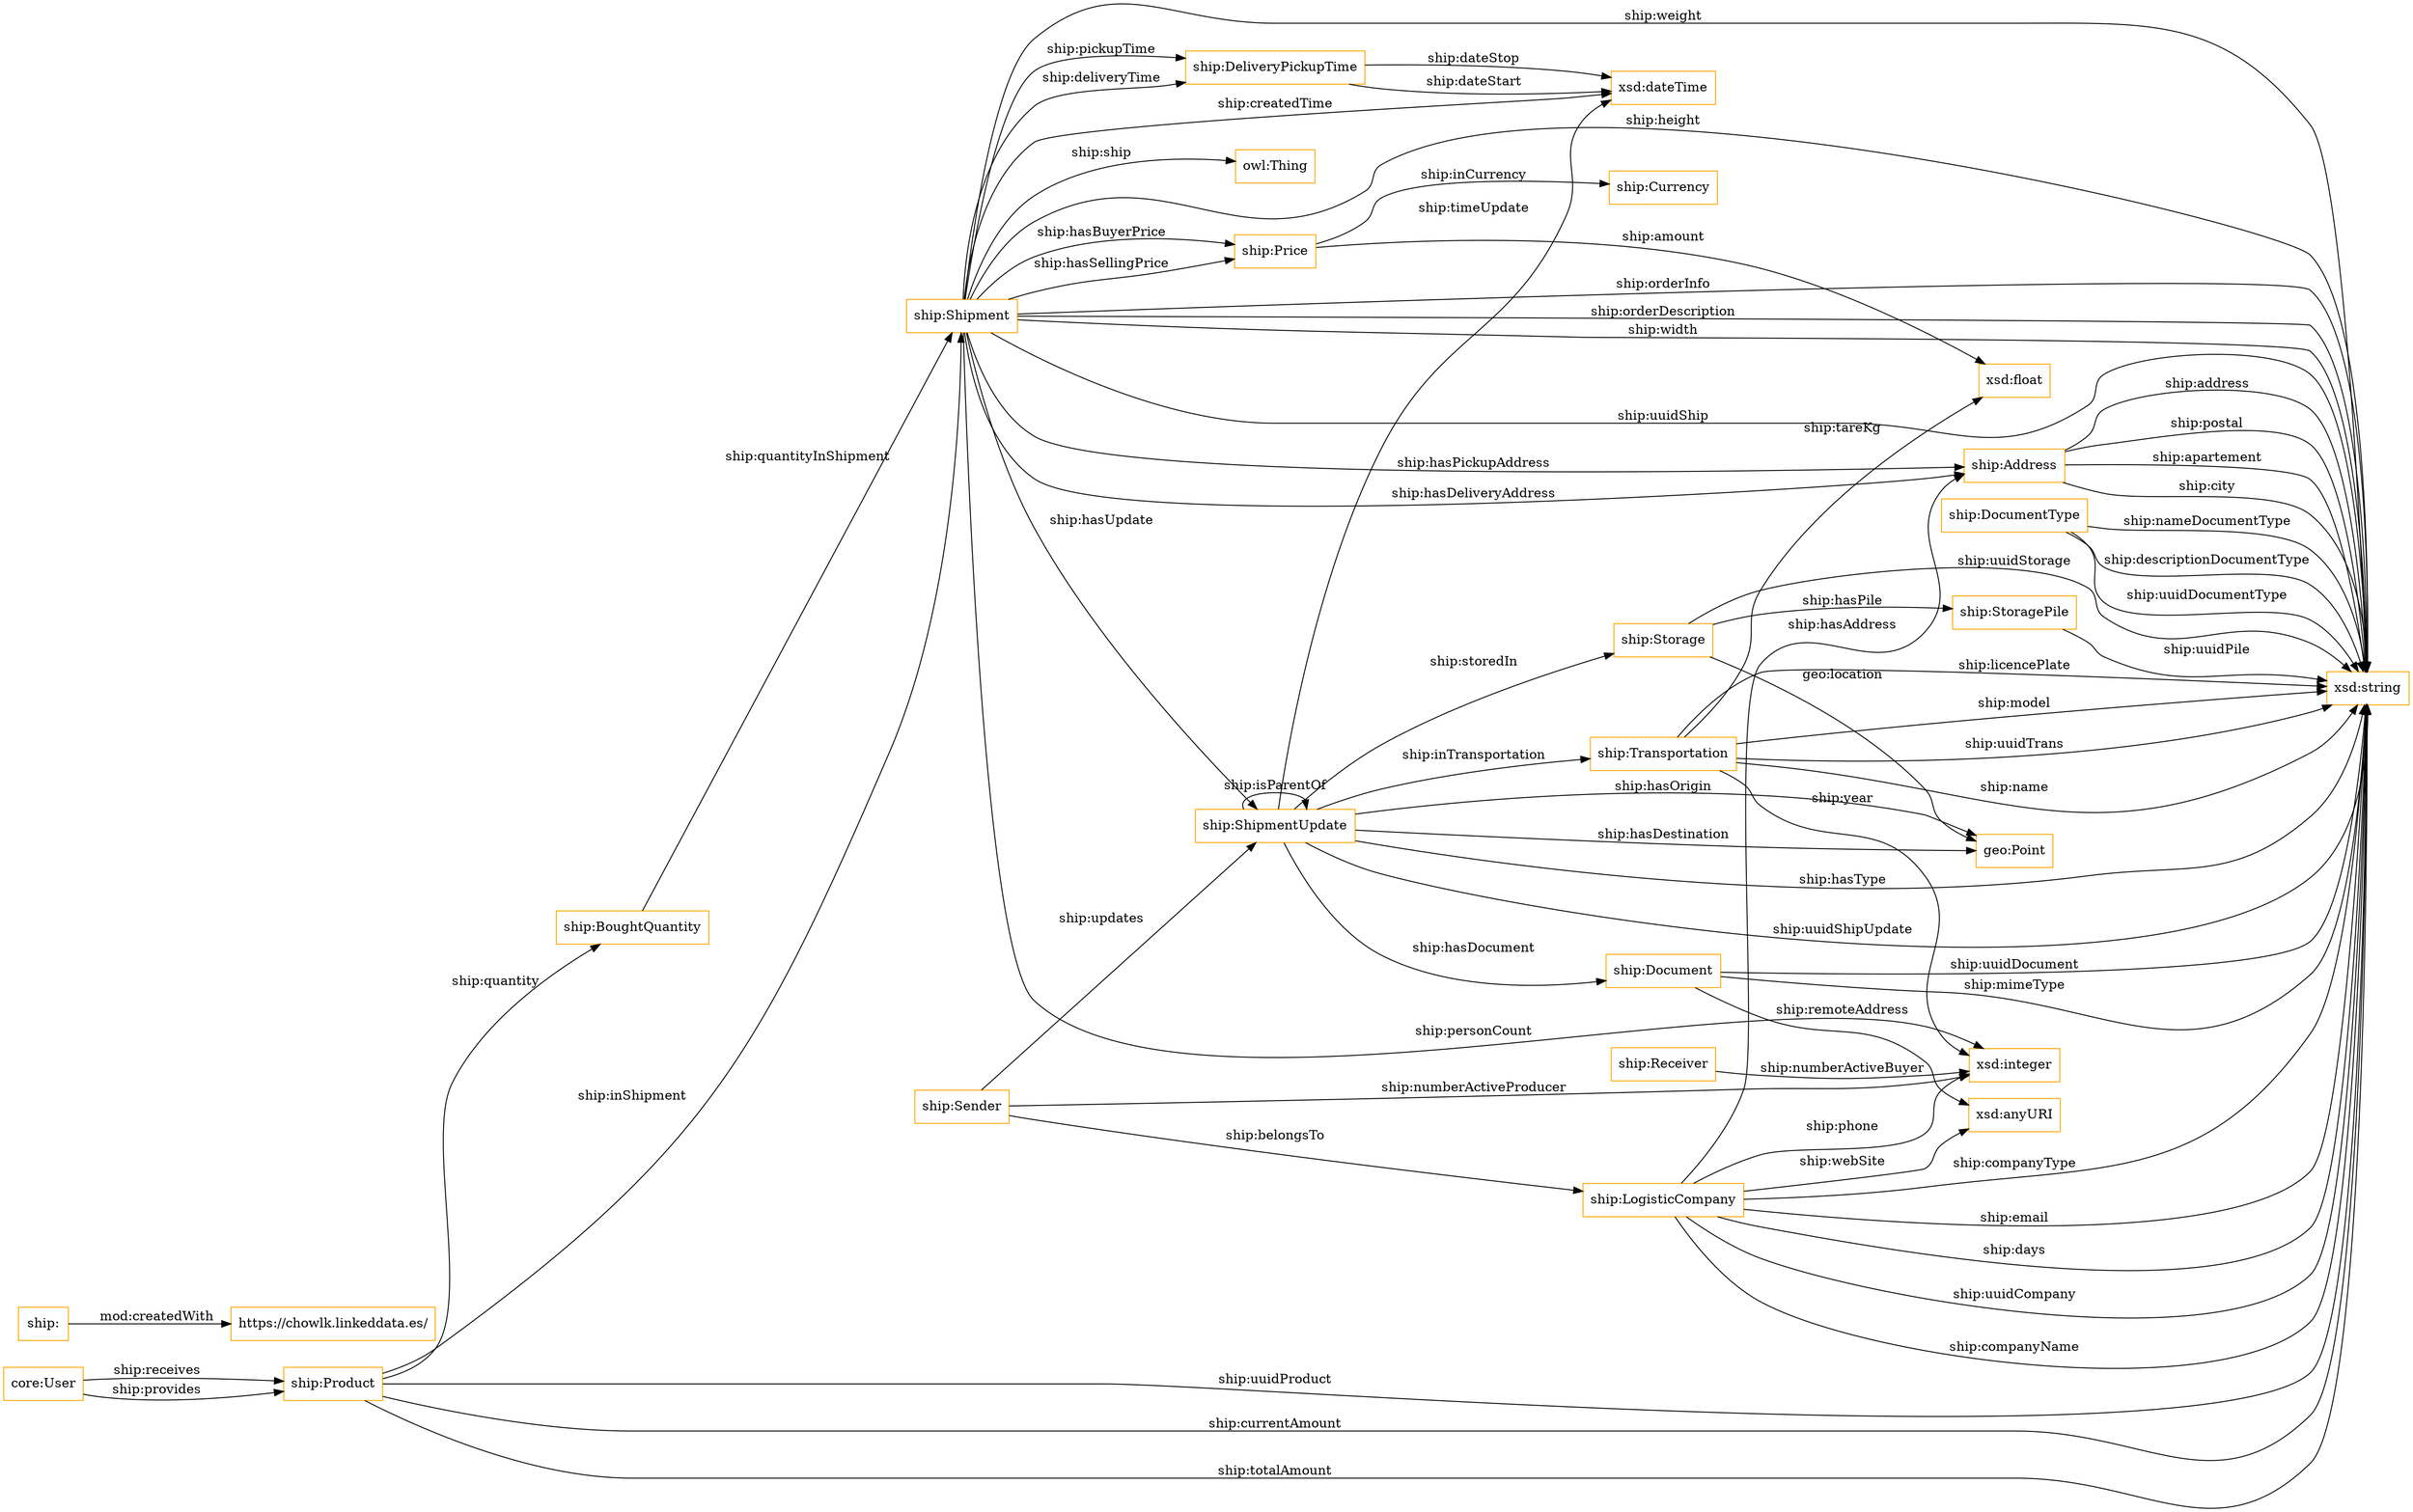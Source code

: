 digraph ar2dtool_diagram { 
rankdir=LR;
size="1501"
node [shape = rectangle, color="orange"]; "ship:Shipment" "ship:ShipmentUpdate" "ship:DocumentType" "ship:Address" "ship:Currency" "ship:Price" "core:User" "ship:Product" "ship:Document" "ship:BoughtQuantity" "ship:Storage" "ship:StoragePile" "ship:Receiver" "ship:Transportation" "ship:LogisticCompany" "geo:Point" "ship:DeliveryPickupTime" "ship:Sender" ; /*classes style*/
	"ship:" -> "https://chowlk.linkeddata.es/" [ label = "mod:createdWith" ];
	"ship:DeliveryPickupTime" -> "xsd:dateTime" [ label = "ship:dateStop" ];
	"ship:ShipmentUpdate" -> "ship:Document" [ label = "ship:hasDocument" ];
	"ship:LogisticCompany" -> "xsd:string" [ label = "ship:companyType" ];
	"ship:LogisticCompany" -> "xsd:anyURI" [ label = "ship:webSite" ];
	"ship:Shipment" -> "xsd:integer" [ label = "ship:personCount" ];
	"ship:Shipment" -> "xsd:string" [ label = "ship:weight" ];
	"ship:Shipment" -> "ship:DeliveryPickupTime" [ label = "ship:deliveryTime" ];
	"ship:LogisticCompany" -> "ship:Address" [ label = "ship:hasAddress" ];
	"ship:Address" -> "xsd:string" [ label = "ship:city" ];
	"ship:Product" -> "ship:Shipment" [ label = "ship:inShipment" ];
	"ship:Price" -> "xsd:float" [ label = "ship:amount" ];
	"ship:LogisticCompany" -> "xsd:string" [ label = "ship:email" ];
	"ship:Sender" -> "ship:ShipmentUpdate" [ label = "ship:updates" ];
	"ship:Address" -> "xsd:string" [ label = "ship:address" ];
	"ship:DeliveryPickupTime" -> "xsd:dateTime" [ label = "ship:dateStart" ];
	"ship:DocumentType" -> "xsd:string" [ label = "ship:nameDocumentType" ];
	"ship:Shipment" -> "ship:Price" [ label = "ship:hasSellingPrice" ];
	"ship:ShipmentUpdate" -> "xsd:string" [ label = "ship:hasType" ];
	"ship:Price" -> "ship:Currency" [ label = "ship:inCurrency" ];
	"ship:Transportation" -> "xsd:string" [ label = "ship:licencePlate" ];
	"ship:Receiver" -> "xsd:integer" [ label = "ship:numberActiveBuyer" ];
	"ship:Sender" -> "ship:LogisticCompany" [ label = "ship:belongsTo" ];
	"ship:Shipment" -> "xsd:dateTime" [ label = "ship:createdTime" ];
	"ship:Storage" -> "ship:StoragePile" [ label = "ship:hasPile" ];
	"ship:Transportation" -> "xsd:string" [ label = "ship:model" ];
	"ship:Shipment" -> "ship:Price" [ label = "ship:hasBuyerPrice" ];
	"ship:Product" -> "xsd:string" [ label = "ship:uuidProduct" ];
	"ship:LogisticCompany" -> "xsd:integer" [ label = "ship:phone" ];
	"ship:Shipment" -> "ship:ShipmentUpdate" [ label = "ship:hasUpdate" ];
	"ship:ShipmentUpdate" -> "xsd:string" [ label = "ship:uuidShipUpdate" ];
	"ship:ShipmentUpdate" -> "geo:Point" [ label = "ship:hasDestination" ];
	"ship:LogisticCompany" -> "xsd:string" [ label = "ship:days" ];
	"ship:Shipment" -> "owl:Thing" [ label = "ship:ship" ];
	"ship:Shipment" -> "xsd:string" [ label = "ship:height" ];
	"ship:Sender" -> "xsd:integer" [ label = "ship:numberActiveProducer" ];
	"ship:Transportation" -> "xsd:integer" [ label = "ship:year" ];
	"core:User" -> "ship:Product" [ label = "ship:receives" ];
	"ship:Transportation" -> "xsd:string" [ label = "ship:uuidTrans" ];
	"ship:Shipment" -> "xsd:string" [ label = "ship:orderInfo" ];
	"ship:Product" -> "xsd:string" [ label = "ship:currentAmount" ];
	"ship:Product" -> "ship:BoughtQuantity" [ label = "ship:quantity" ];
	"ship:Address" -> "xsd:string" [ label = "ship:postal" ];
	"ship:Shipment" -> "ship:DeliveryPickupTime" [ label = "ship:pickupTime" ];
	"ship:ShipmentUpdate" -> "xsd:dateTime" [ label = "ship:timeUpdate" ];
	"ship:Shipment" -> "ship:Address" [ label = "ship:hasDeliveryAddress" ];
	"ship:ShipmentUpdate" -> "ship:ShipmentUpdate" [ label = "ship:isParentOf" ];
	"ship:StoragePile" -> "xsd:string" [ label = "ship:uuidPile" ];
	"ship:Shipment" -> "ship:Address" [ label = "ship:hasPickupAddress" ];
	"ship:LogisticCompany" -> "xsd:string" [ label = "ship:uuidCompany" ];
	"ship:Shipment" -> "xsd:string" [ label = "ship:orderDescription" ];
	"ship:Storage" -> "geo:Point" [ label = "geo:location" ];
	"ship:BoughtQuantity" -> "ship:Shipment" [ label = "ship:quantityInShipment" ];
	"ship:ShipmentUpdate" -> "ship:Storage" [ label = "ship:storedIn" ];
	"ship:Shipment" -> "xsd:string" [ label = "ship:width" ];
	"ship:Shipment" -> "xsd:string" [ label = "ship:uuidShip" ];
	"ship:LogisticCompany" -> "xsd:string" [ label = "ship:companyName" ];
	"ship:DocumentType" -> "xsd:string" [ label = "ship:descriptionDocumentType" ];
	"ship:Document" -> "xsd:string" [ label = "ship:uuidDocument" ];
	"ship:ShipmentUpdate" -> "ship:Transportation" [ label = "ship:inTransportation" ];
	"ship:Document" -> "xsd:anyURI" [ label = "ship:remoteAddress" ];
	"ship:Document" -> "xsd:string" [ label = "ship:mimeType" ];
	"ship:Transportation" -> "xsd:float" [ label = "ship:tareKg" ];
	"ship:ShipmentUpdate" -> "geo:Point" [ label = "ship:hasOrigin" ];
	"ship:Transportation" -> "xsd:string" [ label = "ship:name" ];
	"ship:Address" -> "xsd:string" [ label = "ship:apartement" ];
	"ship:Storage" -> "xsd:string" [ label = "ship:uuidStorage" ];
	"core:User" -> "ship:Product" [ label = "ship:provides" ];
	"ship:Product" -> "xsd:string" [ label = "ship:totalAmount" ];
	"ship:DocumentType" -> "xsd:string" [ label = "ship:uuidDocumentType" ];

}
